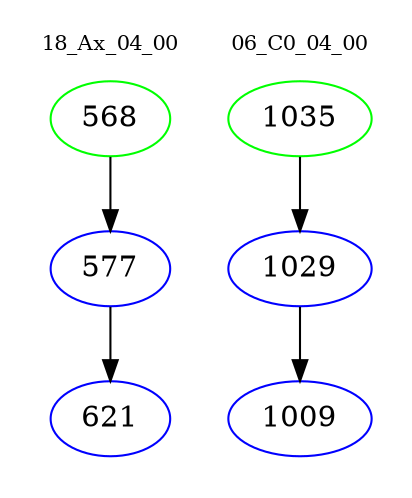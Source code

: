 digraph{
subgraph cluster_0 {
color = white
label = "18_Ax_04_00";
fontsize=10;
T0_568 [label="568", color="green"]
T0_568 -> T0_577 [color="black"]
T0_577 [label="577", color="blue"]
T0_577 -> T0_621 [color="black"]
T0_621 [label="621", color="blue"]
}
subgraph cluster_1 {
color = white
label = "06_C0_04_00";
fontsize=10;
T1_1035 [label="1035", color="green"]
T1_1035 -> T1_1029 [color="black"]
T1_1029 [label="1029", color="blue"]
T1_1029 -> T1_1009 [color="black"]
T1_1009 [label="1009", color="blue"]
}
}
